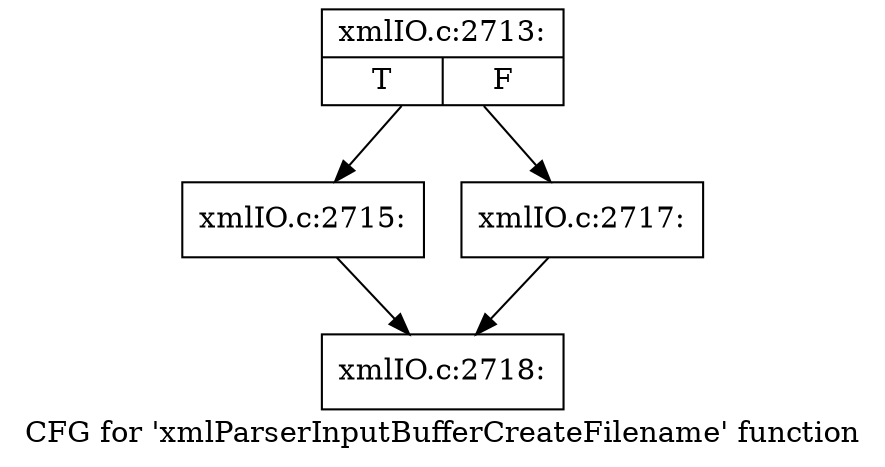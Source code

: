 digraph "CFG for 'xmlParserInputBufferCreateFilename' function" {
	label="CFG for 'xmlParserInputBufferCreateFilename' function";

	Node0x529d1f0 [shape=record,label="{xmlIO.c:2713:|{<s0>T|<s1>F}}"];
	Node0x529d1f0 -> Node0x529d430;
	Node0x529d1f0 -> Node0x52a3cb0;
	Node0x529d430 [shape=record,label="{xmlIO.c:2715:}"];
	Node0x529d430 -> Node0x52a3aa0;
	Node0x52a3cb0 [shape=record,label="{xmlIO.c:2717:}"];
	Node0x52a3cb0 -> Node0x52a3aa0;
	Node0x52a3aa0 [shape=record,label="{xmlIO.c:2718:}"];
}
